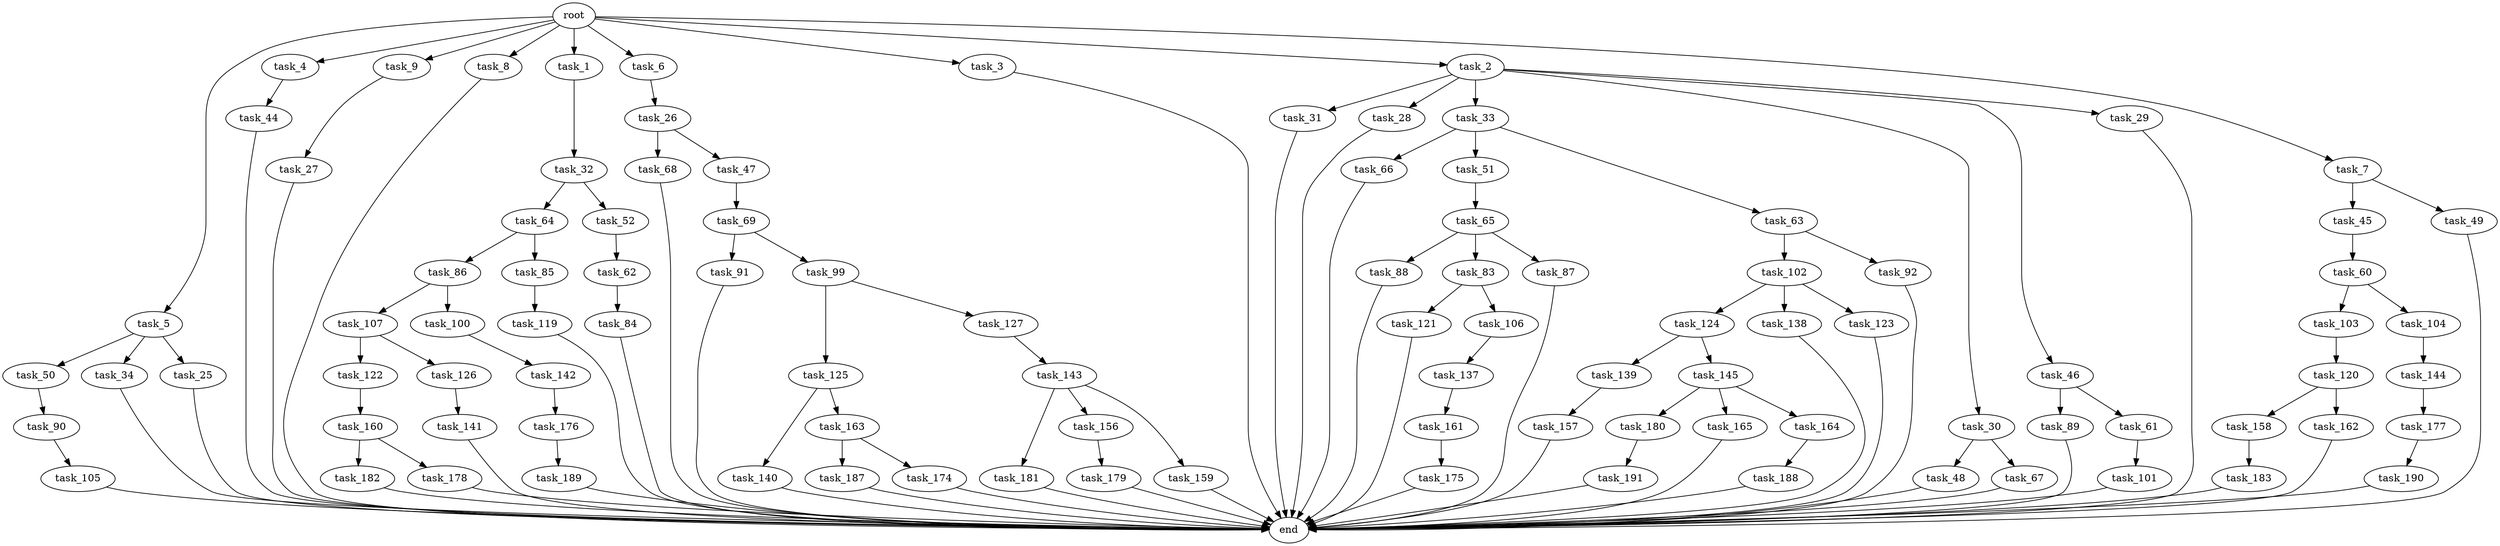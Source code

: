 digraph G {
  task_27 [size="2147483648.000000"];
  task_68 [size="773094113.280000"];
  task_50 [size="4209067950.080000"];
  task_119 [size="2147483648.000000"];
  task_181 [size="8589934592.000000"];
  task_182 [size="8589934592.000000"];
  task_187 [size="3092376453.120000"];
  task_66 [size="5497558138.880000"];
  task_5 [size="10.240000"];
  task_4 [size="10.240000"];
  task_121 [size="4209067950.080000"];
  task_84 [size="2147483648.000000"];
  task_90 [size="6957847019.520000"];
  task_31 [size="5497558138.880000"];
  task_143 [size="4209067950.080000"];
  task_26 [size="2147483648.000000"];
  task_64 [size="773094113.280000"];
  task_103 [size="2147483648.000000"];
  task_141 [size="8589934592.000000"];
  task_190 [size="3092376453.120000"];
  task_51 [size="5497558138.880000"];
  task_28 [size="5497558138.880000"];
  task_88 [size="1374389534.720000"];
  task_9 [size="10.240000"];
  task_44 [size="2147483648.000000"];
  task_174 [size="3092376453.120000"];
  task_33 [size="5497558138.880000"];
  task_142 [size="5497558138.880000"];
  task_183 [size="343597383.680000"];
  task_102 [size="8589934592.000000"];
  root [size="0.000000"];
  task_8 [size="10.240000"];
  task_86 [size="6957847019.520000"];
  task_160 [size="773094113.280000"];
  task_179 [size="4209067950.080000"];
  task_91 [size="2147483648.000000"];
  task_83 [size="1374389534.720000"];
  task_1 [size="10.240000"];
  task_105 [size="8589934592.000000"];
  task_60 [size="2147483648.000000"];
  task_188 [size="773094113.280000"];
  task_52 [size="773094113.280000"];
  task_158 [size="5497558138.880000"];
  task_180 [size="773094113.280000"];
  task_157 [size="8589934592.000000"];
  task_104 [size="2147483648.000000"];
  task_177 [size="6957847019.520000"];
  task_106 [size="4209067950.080000"];
  task_140 [size="773094113.280000"];
  task_63 [size="5497558138.880000"];
  task_6 [size="10.240000"];
  task_3 [size="10.240000"];
  task_34 [size="4209067950.080000"];
  task_99 [size="2147483648.000000"];
  task_139 [size="8589934592.000000"];
  end [size="0.000000"];
  task_144 [size="343597383.680000"];
  task_85 [size="6957847019.520000"];
  task_69 [size="343597383.680000"];
  task_176 [size="5497558138.880000"];
  task_62 [size="5497558138.880000"];
  task_163 [size="773094113.280000"];
  task_161 [size="3092376453.120000"];
  task_107 [size="4209067950.080000"];
  task_165 [size="773094113.280000"];
  task_30 [size="5497558138.880000"];
  task_137 [size="4209067950.080000"];
  task_48 [size="773094113.280000"];
  task_45 [size="8589934592.000000"];
  task_46 [size="5497558138.880000"];
  task_124 [size="1374389534.720000"];
  task_32 [size="5497558138.880000"];
  task_145 [size="8589934592.000000"];
  task_125 [size="343597383.680000"];
  task_162 [size="5497558138.880000"];
  task_2 [size="10.240000"];
  task_138 [size="1374389534.720000"];
  task_25 [size="4209067950.080000"];
  task_156 [size="8589934592.000000"];
  task_29 [size="5497558138.880000"];
  task_123 [size="1374389534.720000"];
  task_87 [size="1374389534.720000"];
  task_122 [size="5497558138.880000"];
  task_178 [size="8589934592.000000"];
  task_126 [size="5497558138.880000"];
  task_92 [size="8589934592.000000"];
  task_120 [size="4209067950.080000"];
  task_164 [size="773094113.280000"];
  task_65 [size="6957847019.520000"];
  task_67 [size="773094113.280000"];
  task_7 [size="10.240000"];
  task_127 [size="343597383.680000"];
  task_189 [size="6957847019.520000"];
  task_49 [size="8589934592.000000"];
  task_47 [size="773094113.280000"];
  task_100 [size="4209067950.080000"];
  task_191 [size="343597383.680000"];
  task_89 [size="3092376453.120000"];
  task_61 [size="3092376453.120000"];
  task_101 [size="8589934592.000000"];
  task_159 [size="8589934592.000000"];
  task_175 [size="773094113.280000"];

  task_27 -> end [size="1.000000"];
  task_68 -> end [size="1.000000"];
  task_50 -> task_90 [size="679477248.000000"];
  task_119 -> end [size="1.000000"];
  task_181 -> end [size="1.000000"];
  task_182 -> end [size="1.000000"];
  task_187 -> end [size="1.000000"];
  task_66 -> end [size="1.000000"];
  task_5 -> task_34 [size="411041792.000000"];
  task_5 -> task_25 [size="411041792.000000"];
  task_5 -> task_50 [size="411041792.000000"];
  task_4 -> task_44 [size="209715200.000000"];
  task_121 -> end [size="1.000000"];
  task_84 -> end [size="1.000000"];
  task_90 -> task_105 [size="838860800.000000"];
  task_31 -> end [size="1.000000"];
  task_143 -> task_156 [size="838860800.000000"];
  task_143 -> task_159 [size="838860800.000000"];
  task_143 -> task_181 [size="838860800.000000"];
  task_26 -> task_47 [size="75497472.000000"];
  task_26 -> task_68 [size="75497472.000000"];
  task_64 -> task_85 [size="679477248.000000"];
  task_64 -> task_86 [size="679477248.000000"];
  task_103 -> task_120 [size="411041792.000000"];
  task_141 -> end [size="1.000000"];
  task_190 -> end [size="1.000000"];
  task_51 -> task_65 [size="679477248.000000"];
  task_28 -> end [size="1.000000"];
  task_88 -> end [size="1.000000"];
  task_9 -> task_27 [size="209715200.000000"];
  task_44 -> end [size="1.000000"];
  task_174 -> end [size="1.000000"];
  task_33 -> task_63 [size="536870912.000000"];
  task_33 -> task_51 [size="536870912.000000"];
  task_33 -> task_66 [size="536870912.000000"];
  task_142 -> task_176 [size="536870912.000000"];
  task_183 -> end [size="1.000000"];
  task_102 -> task_138 [size="134217728.000000"];
  task_102 -> task_124 [size="134217728.000000"];
  task_102 -> task_123 [size="134217728.000000"];
  root -> task_8 [size="1.000000"];
  root -> task_2 [size="1.000000"];
  root -> task_5 [size="1.000000"];
  root -> task_4 [size="1.000000"];
  root -> task_9 [size="1.000000"];
  root -> task_1 [size="1.000000"];
  root -> task_7 [size="1.000000"];
  root -> task_6 [size="1.000000"];
  root -> task_3 [size="1.000000"];
  task_8 -> end [size="1.000000"];
  task_86 -> task_100 [size="411041792.000000"];
  task_86 -> task_107 [size="411041792.000000"];
  task_160 -> task_182 [size="838860800.000000"];
  task_160 -> task_178 [size="838860800.000000"];
  task_179 -> end [size="1.000000"];
  task_91 -> end [size="1.000000"];
  task_83 -> task_121 [size="411041792.000000"];
  task_83 -> task_106 [size="411041792.000000"];
  task_1 -> task_32 [size="536870912.000000"];
  task_105 -> end [size="1.000000"];
  task_60 -> task_104 [size="209715200.000000"];
  task_60 -> task_103 [size="209715200.000000"];
  task_188 -> end [size="1.000000"];
  task_52 -> task_62 [size="536870912.000000"];
  task_158 -> task_183 [size="33554432.000000"];
  task_180 -> task_191 [size="33554432.000000"];
  task_157 -> end [size="1.000000"];
  task_104 -> task_144 [size="33554432.000000"];
  task_177 -> task_190 [size="301989888.000000"];
  task_106 -> task_137 [size="411041792.000000"];
  task_140 -> end [size="1.000000"];
  task_63 -> task_102 [size="838860800.000000"];
  task_63 -> task_92 [size="838860800.000000"];
  task_6 -> task_26 [size="209715200.000000"];
  task_3 -> end [size="1.000000"];
  task_34 -> end [size="1.000000"];
  task_99 -> task_127 [size="33554432.000000"];
  task_99 -> task_125 [size="33554432.000000"];
  task_139 -> task_157 [size="838860800.000000"];
  task_144 -> task_177 [size="679477248.000000"];
  task_85 -> task_119 [size="209715200.000000"];
  task_69 -> task_99 [size="209715200.000000"];
  task_69 -> task_91 [size="209715200.000000"];
  task_176 -> task_189 [size="679477248.000000"];
  task_62 -> task_84 [size="209715200.000000"];
  task_163 -> task_187 [size="301989888.000000"];
  task_163 -> task_174 [size="301989888.000000"];
  task_161 -> task_175 [size="75497472.000000"];
  task_107 -> task_126 [size="536870912.000000"];
  task_107 -> task_122 [size="536870912.000000"];
  task_165 -> end [size="1.000000"];
  task_30 -> task_48 [size="75497472.000000"];
  task_30 -> task_67 [size="75497472.000000"];
  task_137 -> task_161 [size="301989888.000000"];
  task_48 -> end [size="1.000000"];
  task_45 -> task_60 [size="209715200.000000"];
  task_46 -> task_61 [size="301989888.000000"];
  task_46 -> task_89 [size="301989888.000000"];
  task_124 -> task_139 [size="838860800.000000"];
  task_124 -> task_145 [size="838860800.000000"];
  task_32 -> task_52 [size="75497472.000000"];
  task_32 -> task_64 [size="75497472.000000"];
  task_145 -> task_180 [size="75497472.000000"];
  task_145 -> task_164 [size="75497472.000000"];
  task_145 -> task_165 [size="75497472.000000"];
  task_125 -> task_140 [size="75497472.000000"];
  task_125 -> task_163 [size="75497472.000000"];
  task_162 -> end [size="1.000000"];
  task_2 -> task_30 [size="536870912.000000"];
  task_2 -> task_31 [size="536870912.000000"];
  task_2 -> task_28 [size="536870912.000000"];
  task_2 -> task_46 [size="536870912.000000"];
  task_2 -> task_29 [size="536870912.000000"];
  task_2 -> task_33 [size="536870912.000000"];
  task_138 -> end [size="1.000000"];
  task_25 -> end [size="1.000000"];
  task_156 -> task_179 [size="411041792.000000"];
  task_29 -> end [size="1.000000"];
  task_123 -> end [size="1.000000"];
  task_87 -> end [size="1.000000"];
  task_122 -> task_160 [size="75497472.000000"];
  task_178 -> end [size="1.000000"];
  task_126 -> task_141 [size="838860800.000000"];
  task_92 -> end [size="1.000000"];
  task_120 -> task_158 [size="536870912.000000"];
  task_120 -> task_162 [size="536870912.000000"];
  task_164 -> task_188 [size="75497472.000000"];
  task_65 -> task_83 [size="134217728.000000"];
  task_65 -> task_88 [size="134217728.000000"];
  task_65 -> task_87 [size="134217728.000000"];
  task_67 -> end [size="1.000000"];
  task_7 -> task_45 [size="838860800.000000"];
  task_7 -> task_49 [size="838860800.000000"];
  task_127 -> task_143 [size="411041792.000000"];
  task_189 -> end [size="1.000000"];
  task_49 -> end [size="1.000000"];
  task_47 -> task_69 [size="33554432.000000"];
  task_100 -> task_142 [size="536870912.000000"];
  task_191 -> end [size="1.000000"];
  task_89 -> end [size="1.000000"];
  task_61 -> task_101 [size="838860800.000000"];
  task_101 -> end [size="1.000000"];
  task_159 -> end [size="1.000000"];
  task_175 -> end [size="1.000000"];
}
